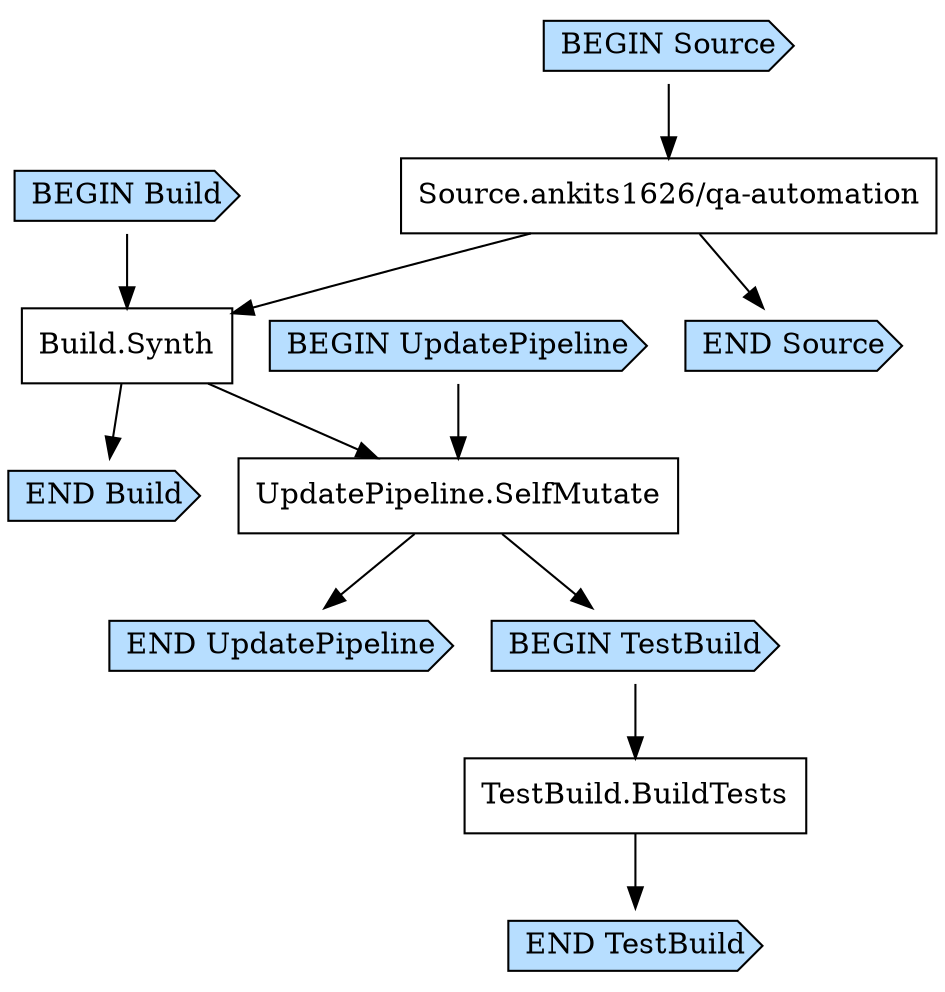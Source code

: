 digraph G {
  # Arrows represent an "unlocks" relationship (opposite of dependency). So chosen
  # because the layout looks more natural that way.
  # To represent subgraph dependencies, subgraphs are represented by BEGIN/END nodes.
  # To render: `dot -Tsvg SystemsTestStackTestPipelineE8D5580A.dot > graph.svg`, open in a browser.
  node [shape="box"];
"BEGIN Build" [shape="cds", style="filled", fillcolor="#b7deff"];
"END Build" [shape="cds", style="filled", fillcolor="#b7deff"];
"Build.Synth";
"Source.ankits1626/qa-automation" -> "Build.Synth";
"BEGIN Build" -> "Build.Synth";
"Build.Synth" -> "END Build";
"BEGIN UpdatePipeline" [shape="cds", style="filled", fillcolor="#b7deff"];
"END UpdatePipeline" [shape="cds", style="filled", fillcolor="#b7deff"];
"UpdatePipeline.SelfMutate";
"Build.Synth" -> "UpdatePipeline.SelfMutate";
"BEGIN UpdatePipeline" -> "UpdatePipeline.SelfMutate";
"UpdatePipeline.SelfMutate" -> "END UpdatePipeline";
"BEGIN TestBuild" [shape="cds", style="filled", fillcolor="#b7deff"];
"END TestBuild" [shape="cds", style="filled", fillcolor="#b7deff"];
"UpdatePipeline.SelfMutate" -> "BEGIN TestBuild";
"TestBuild.BuildTests";
"BEGIN TestBuild" -> "TestBuild.BuildTests";
"TestBuild.BuildTests" -> "END TestBuild";
"BEGIN Source" [shape="cds", style="filled", fillcolor="#b7deff"];
"END Source" [shape="cds", style="filled", fillcolor="#b7deff"];
"Source.ankits1626/qa-automation";
"BEGIN Source" -> "Source.ankits1626/qa-automation";
"Source.ankits1626/qa-automation" -> "END Source";
}